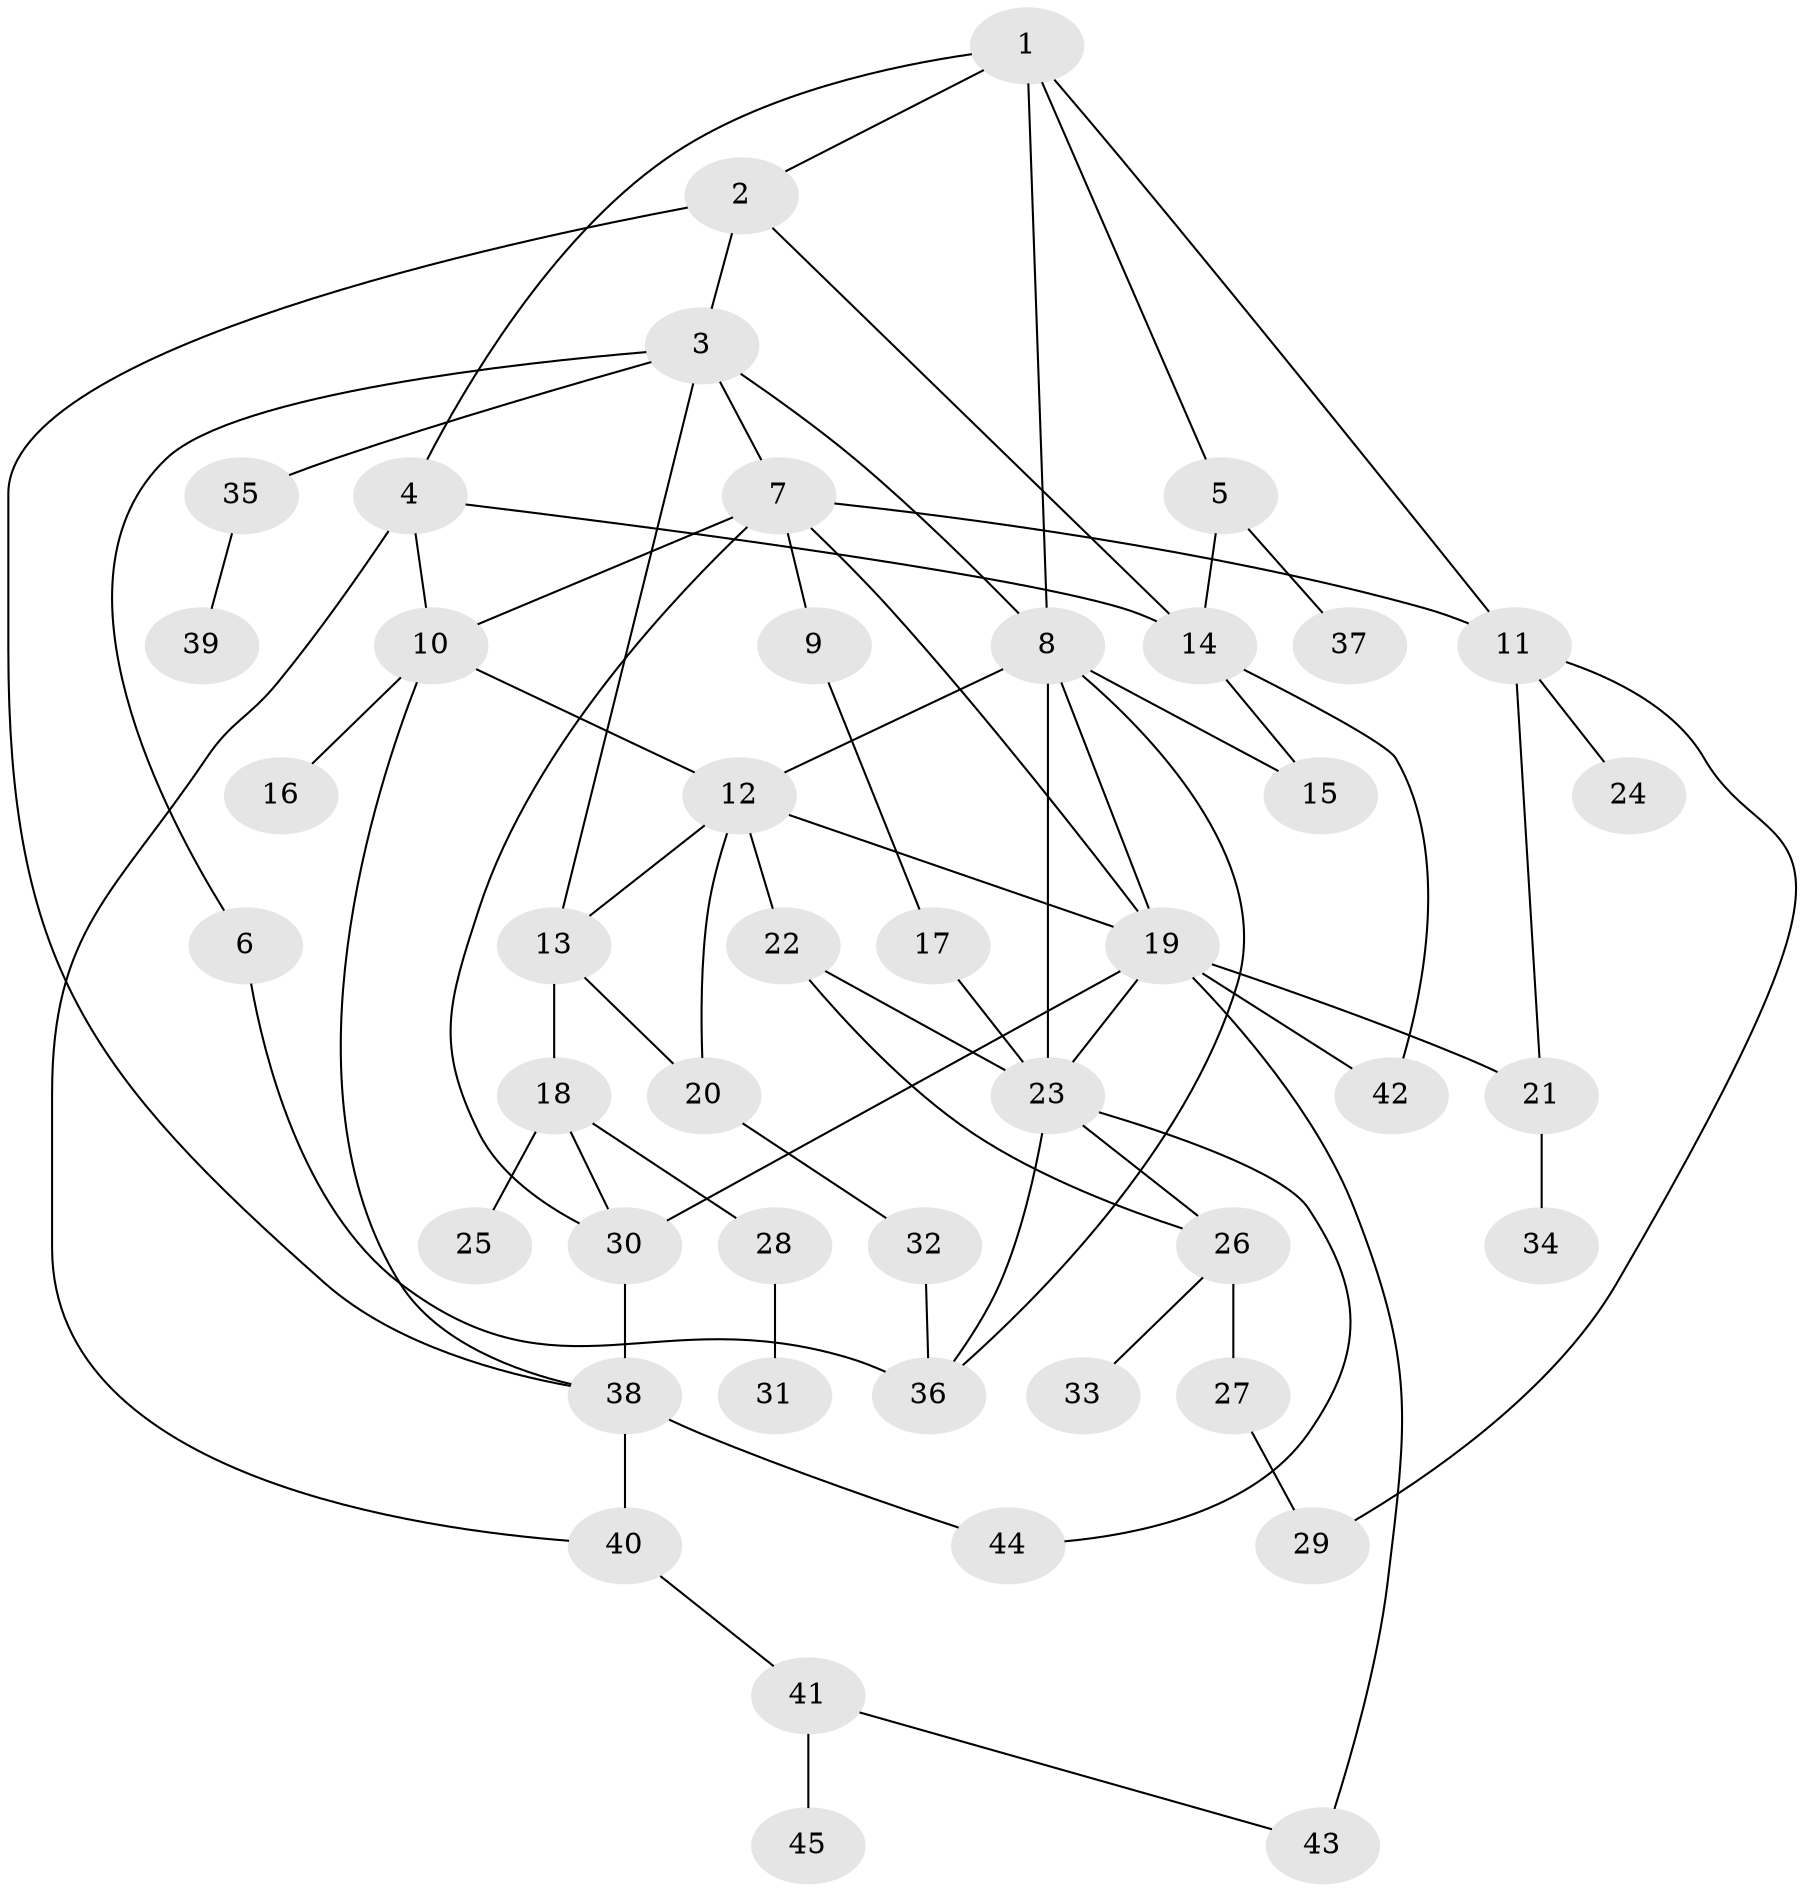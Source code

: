 // original degree distribution, {5: 0.06756756756756757, 4: 0.13513513513513514, 6: 0.08108108108108109, 3: 0.22972972972972974, 2: 0.2702702702702703, 1: 0.21621621621621623}
// Generated by graph-tools (version 1.1) at 2025/48/03/04/25 22:48:53]
// undirected, 45 vertices, 72 edges
graph export_dot {
  node [color=gray90,style=filled];
  1;
  2;
  3;
  4;
  5;
  6;
  7;
  8;
  9;
  10;
  11;
  12;
  13;
  14;
  15;
  16;
  17;
  18;
  19;
  20;
  21;
  22;
  23;
  24;
  25;
  26;
  27;
  28;
  29;
  30;
  31;
  32;
  33;
  34;
  35;
  36;
  37;
  38;
  39;
  40;
  41;
  42;
  43;
  44;
  45;
  1 -- 2 [weight=1.0];
  1 -- 4 [weight=1.0];
  1 -- 5 [weight=1.0];
  1 -- 8 [weight=1.0];
  1 -- 11 [weight=1.0];
  2 -- 3 [weight=1.0];
  2 -- 14 [weight=1.0];
  2 -- 38 [weight=1.0];
  3 -- 6 [weight=1.0];
  3 -- 7 [weight=1.0];
  3 -- 8 [weight=1.0];
  3 -- 13 [weight=1.0];
  3 -- 35 [weight=1.0];
  4 -- 10 [weight=1.0];
  4 -- 14 [weight=1.0];
  4 -- 40 [weight=1.0];
  5 -- 14 [weight=1.0];
  5 -- 37 [weight=1.0];
  6 -- 36 [weight=1.0];
  7 -- 9 [weight=1.0];
  7 -- 10 [weight=1.0];
  7 -- 11 [weight=1.0];
  7 -- 19 [weight=1.0];
  7 -- 30 [weight=1.0];
  8 -- 12 [weight=1.0];
  8 -- 15 [weight=1.0];
  8 -- 19 [weight=1.0];
  8 -- 23 [weight=2.0];
  8 -- 36 [weight=1.0];
  9 -- 17 [weight=1.0];
  10 -- 12 [weight=1.0];
  10 -- 16 [weight=1.0];
  10 -- 38 [weight=1.0];
  11 -- 21 [weight=1.0];
  11 -- 24 [weight=1.0];
  11 -- 29 [weight=1.0];
  12 -- 13 [weight=1.0];
  12 -- 19 [weight=1.0];
  12 -- 20 [weight=1.0];
  12 -- 22 [weight=1.0];
  13 -- 18 [weight=1.0];
  13 -- 20 [weight=1.0];
  14 -- 15 [weight=1.0];
  14 -- 42 [weight=1.0];
  17 -- 23 [weight=1.0];
  18 -- 25 [weight=1.0];
  18 -- 28 [weight=1.0];
  18 -- 30 [weight=1.0];
  19 -- 21 [weight=1.0];
  19 -- 23 [weight=1.0];
  19 -- 30 [weight=1.0];
  19 -- 42 [weight=1.0];
  19 -- 43 [weight=1.0];
  20 -- 32 [weight=1.0];
  21 -- 34 [weight=1.0];
  22 -- 23 [weight=1.0];
  22 -- 26 [weight=1.0];
  23 -- 26 [weight=1.0];
  23 -- 36 [weight=1.0];
  23 -- 44 [weight=1.0];
  26 -- 27 [weight=1.0];
  26 -- 33 [weight=1.0];
  27 -- 29 [weight=1.0];
  28 -- 31 [weight=1.0];
  30 -- 38 [weight=2.0];
  32 -- 36 [weight=1.0];
  35 -- 39 [weight=1.0];
  38 -- 40 [weight=1.0];
  38 -- 44 [weight=1.0];
  40 -- 41 [weight=1.0];
  41 -- 43 [weight=1.0];
  41 -- 45 [weight=1.0];
}
